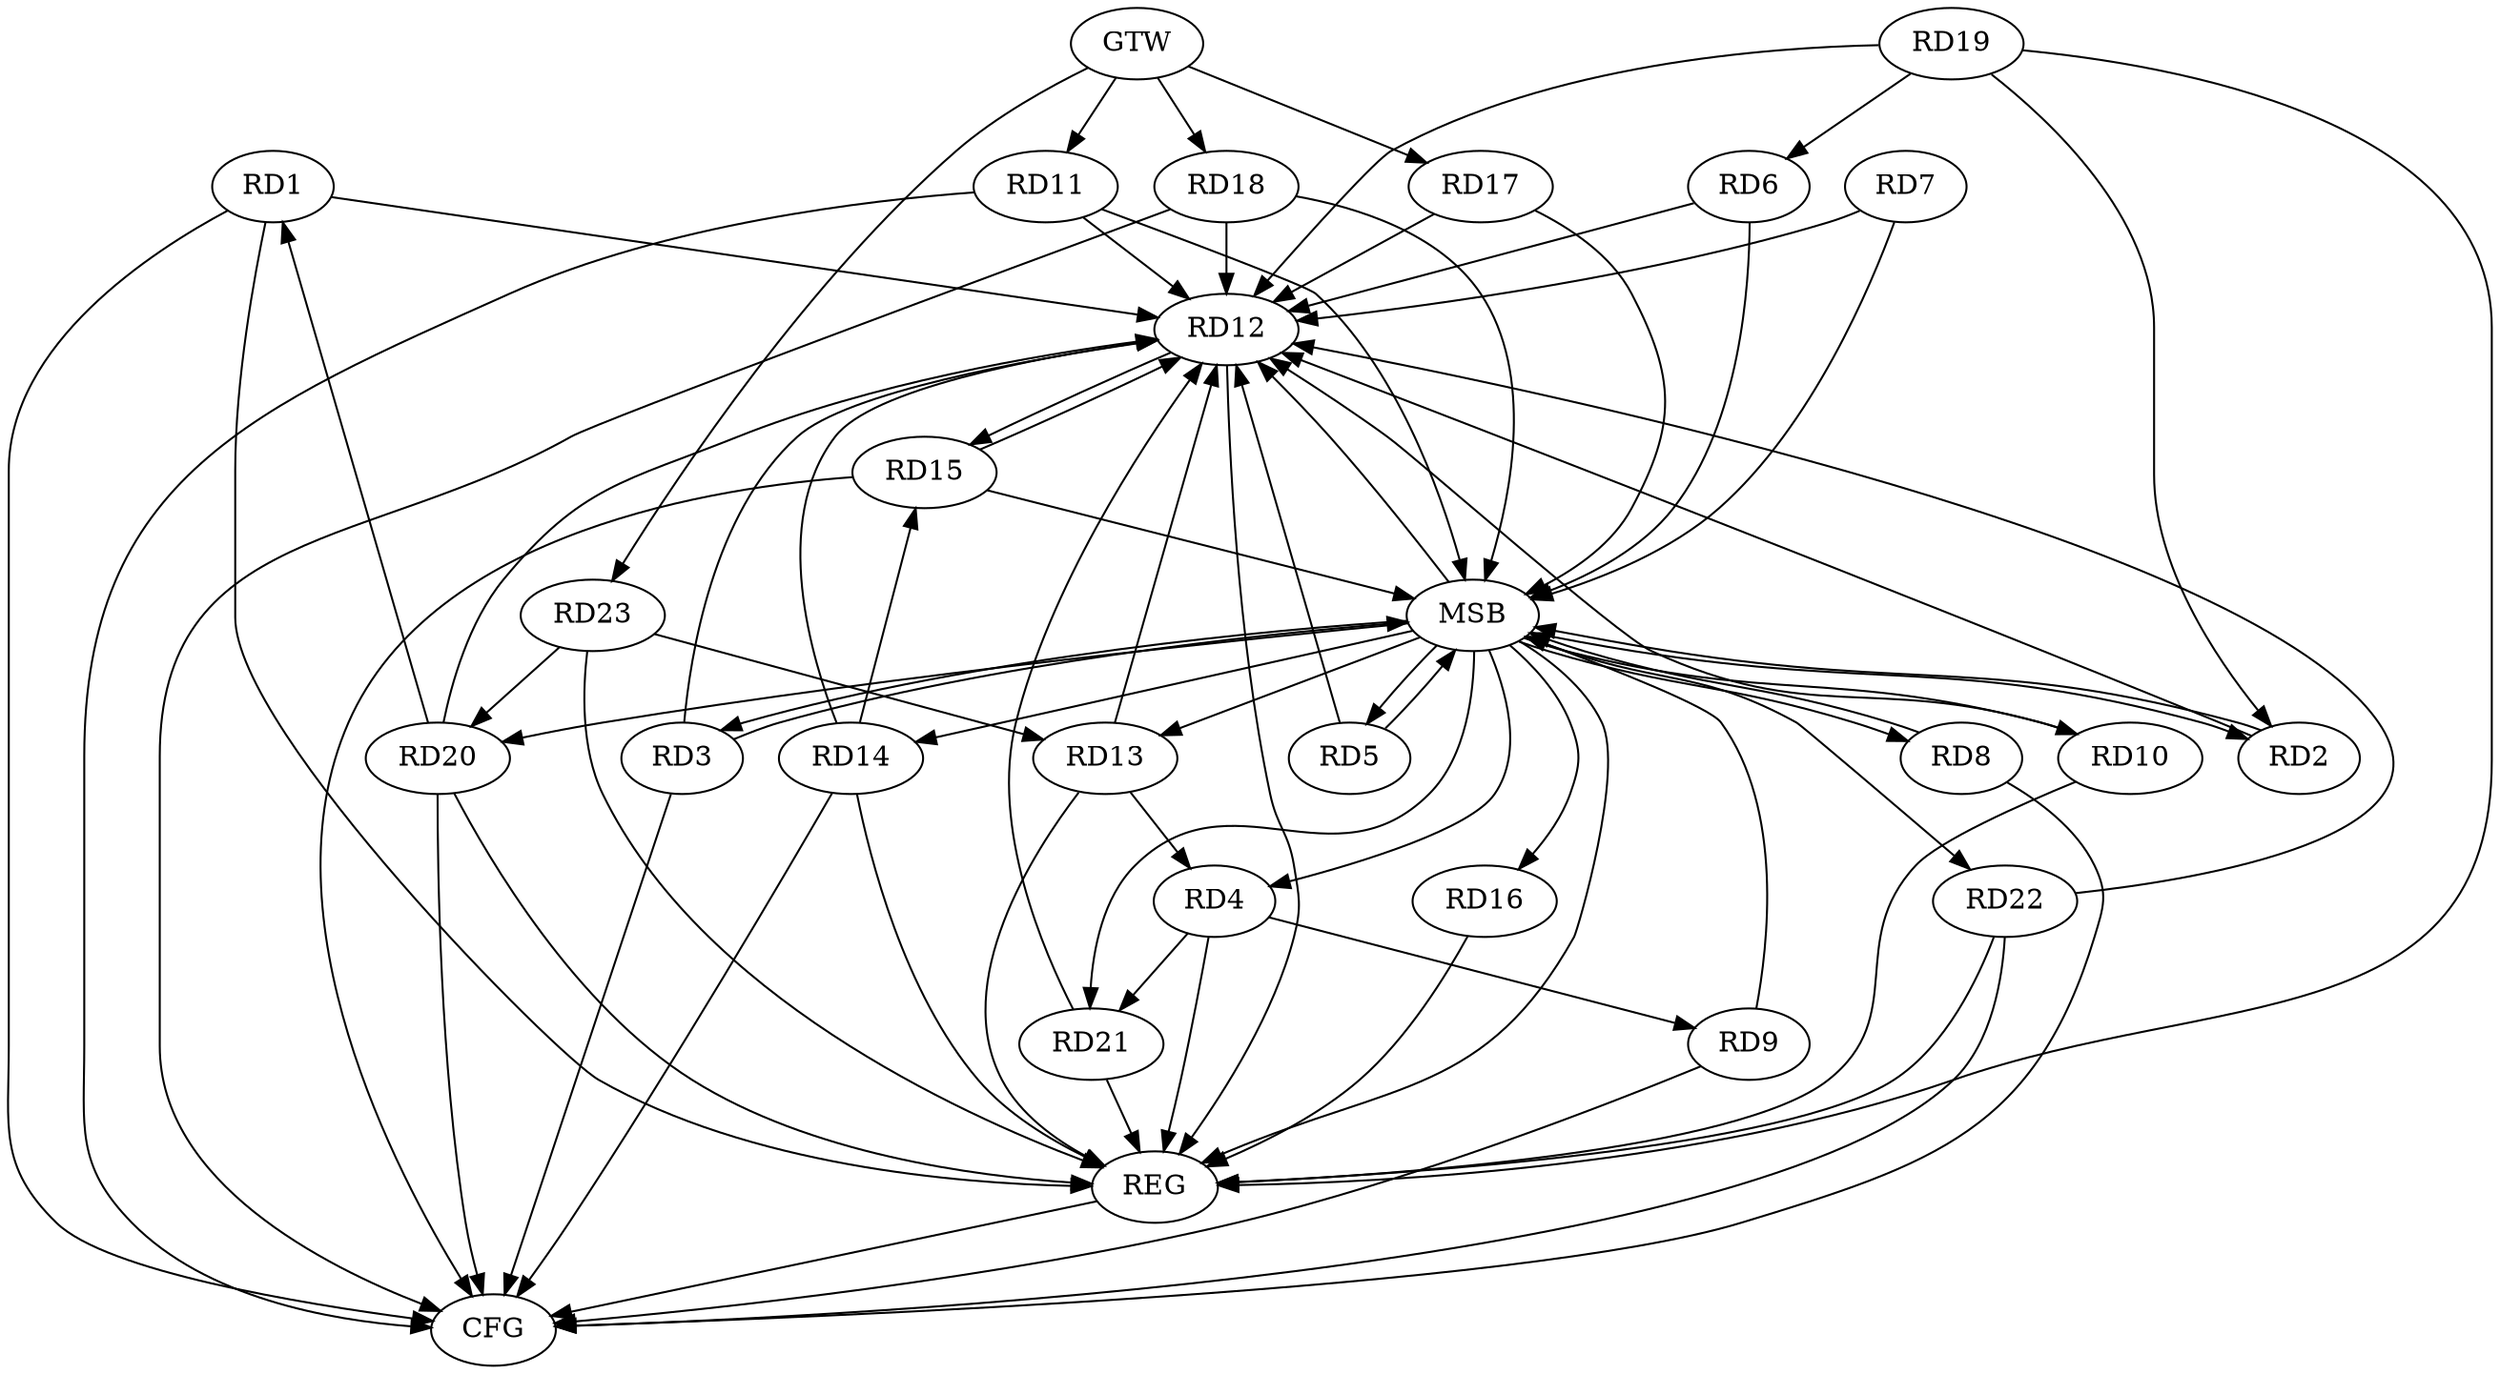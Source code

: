 strict digraph G {
  RD1 [ label="RD1" ];
  RD2 [ label="RD2" ];
  RD3 [ label="RD3" ];
  RD4 [ label="RD4" ];
  RD5 [ label="RD5" ];
  RD6 [ label="RD6" ];
  RD7 [ label="RD7" ];
  RD8 [ label="RD8" ];
  RD9 [ label="RD9" ];
  RD10 [ label="RD10" ];
  RD11 [ label="RD11" ];
  RD12 [ label="RD12" ];
  RD13 [ label="RD13" ];
  RD14 [ label="RD14" ];
  RD15 [ label="RD15" ];
  RD16 [ label="RD16" ];
  RD17 [ label="RD17" ];
  RD18 [ label="RD18" ];
  RD19 [ label="RD19" ];
  RD20 [ label="RD20" ];
  RD21 [ label="RD21" ];
  RD22 [ label="RD22" ];
  RD23 [ label="RD23" ];
  GTW [ label="GTW" ];
  REG [ label="REG" ];
  MSB [ label="MSB" ];
  CFG [ label="CFG" ];
  RD20 -> RD1;
  RD19 -> RD2;
  RD4 -> RD9;
  RD13 -> RD4;
  RD4 -> RD21;
  RD19 -> RD6;
  RD14 -> RD12;
  RD12 -> RD15;
  RD19 -> RD12;
  RD21 -> RD12;
  RD23 -> RD13;
  RD14 -> RD15;
  RD23 -> RD20;
  GTW -> RD11;
  GTW -> RD17;
  GTW -> RD18;
  GTW -> RD23;
  RD1 -> REG;
  RD4 -> REG;
  RD10 -> REG;
  RD12 -> REG;
  RD13 -> REG;
  RD14 -> REG;
  RD16 -> REG;
  RD19 -> REG;
  RD20 -> REG;
  RD21 -> REG;
  RD22 -> REG;
  RD23 -> REG;
  RD2 -> MSB;
  MSB -> RD8;
  MSB -> REG;
  RD3 -> MSB;
  MSB -> RD5;
  RD5 -> MSB;
  MSB -> RD2;
  MSB -> RD13;
  MSB -> RD16;
  RD6 -> MSB;
  MSB -> RD14;
  RD7 -> MSB;
  MSB -> RD4;
  RD8 -> MSB;
  MSB -> RD12;
  MSB -> RD20;
  MSB -> RD21;
  RD9 -> MSB;
  MSB -> RD3;
  MSB -> RD10;
  RD11 -> MSB;
  RD15 -> MSB;
  MSB -> RD22;
  RD17 -> MSB;
  RD18 -> MSB;
  RD3 -> CFG;
  RD15 -> CFG;
  RD11 -> CFG;
  RD22 -> CFG;
  RD14 -> CFG;
  RD9 -> CFG;
  RD8 -> CFG;
  RD18 -> CFG;
  RD20 -> CFG;
  RD1 -> CFG;
  REG -> CFG;
  RD5 -> RD12;
  RD3 -> RD12;
  RD2 -> RD12;
  RD22 -> RD12;
  RD15 -> RD12;
  RD11 -> RD12;
  RD1 -> RD12;
  RD17 -> RD12;
  RD7 -> RD12;
  RD10 -> RD12;
  RD20 -> RD12;
  RD13 -> RD12;
  RD6 -> RD12;
  RD18 -> RD12;
}
